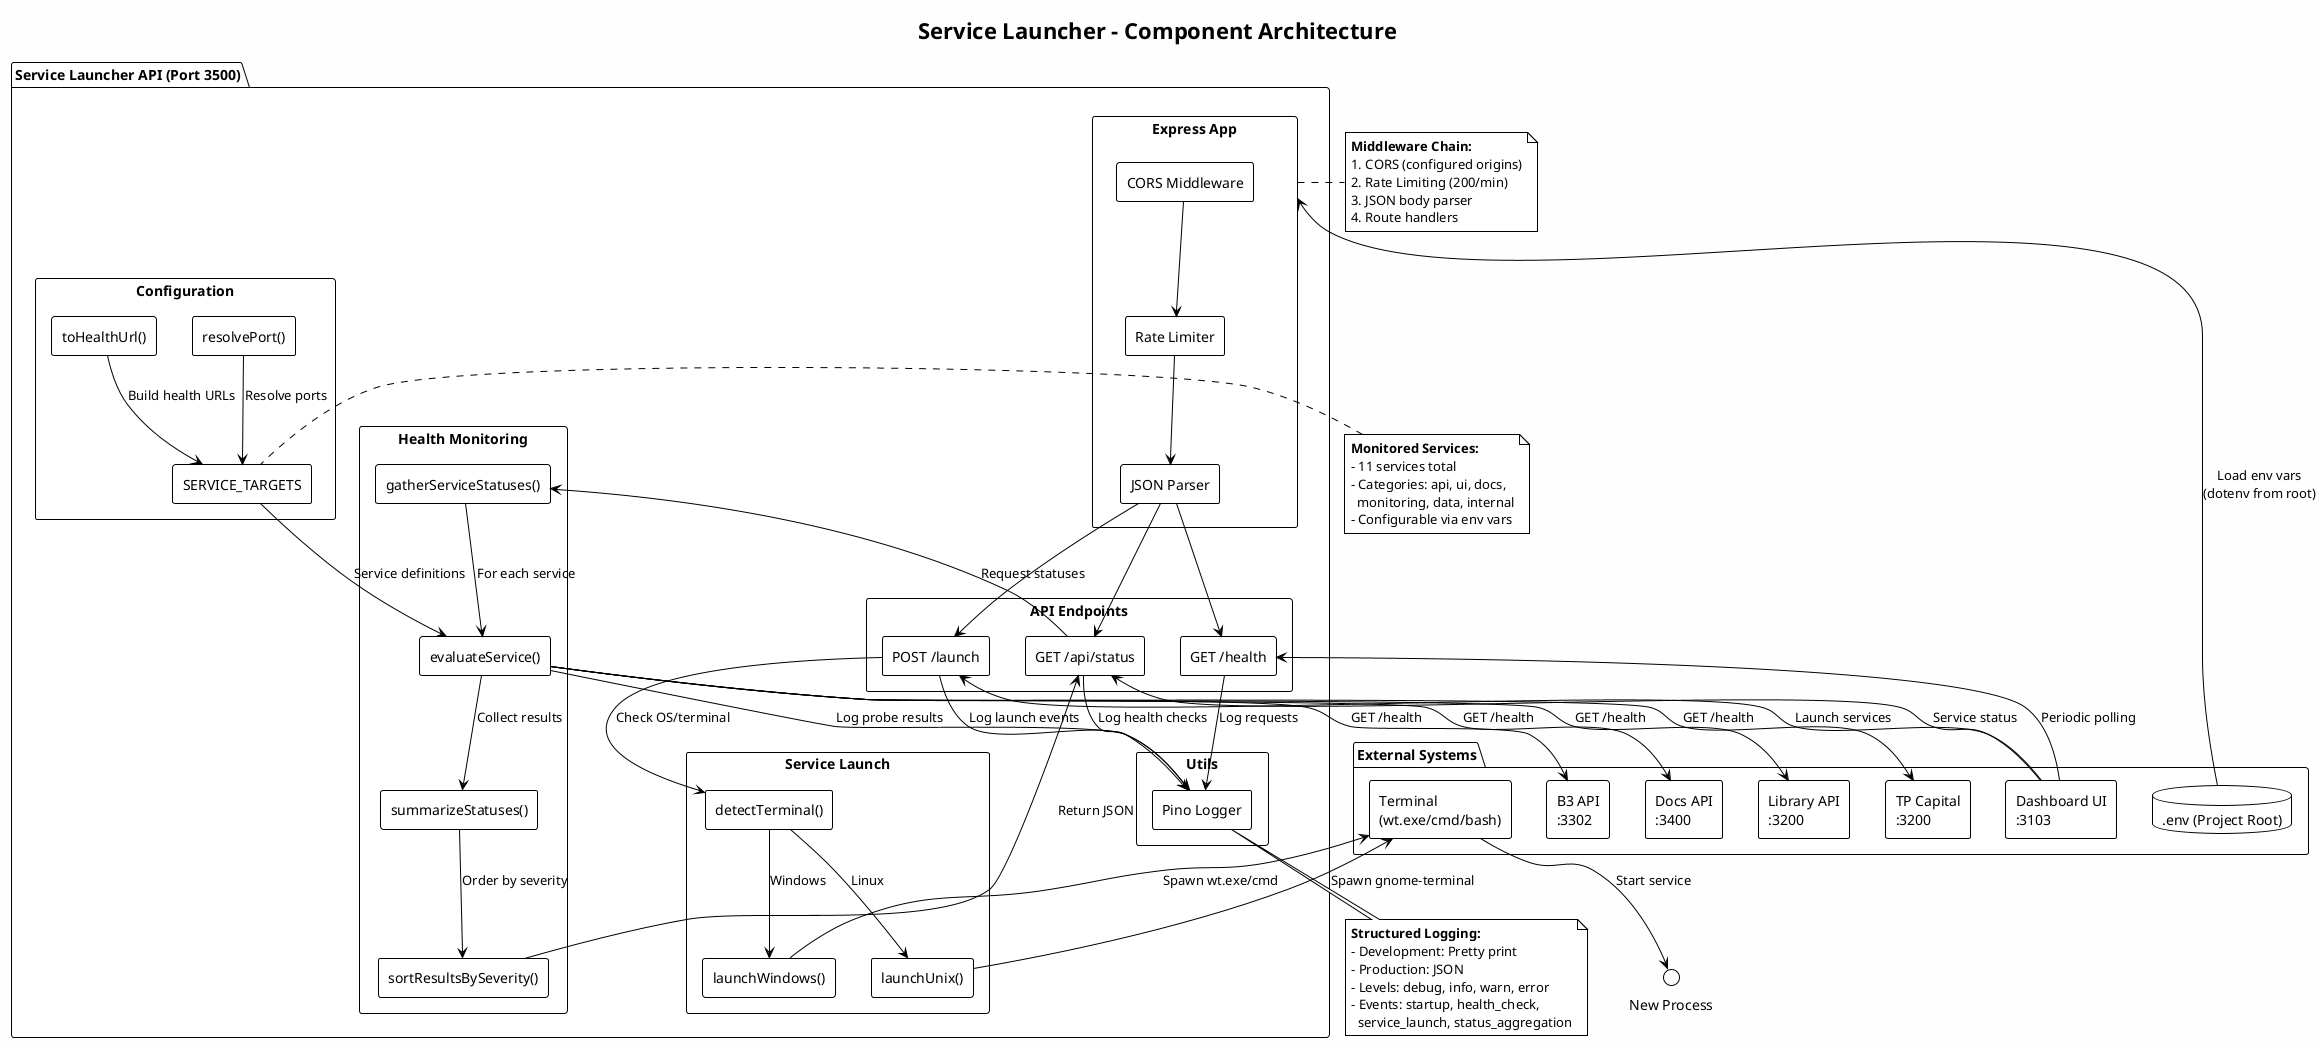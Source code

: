 @startuml Service Launcher - Component Architecture
!theme plain
skinparam backgroundColor #FEFEFE
skinparam componentStyle rectangle

title Service Launcher - Component Architecture

package "Service Launcher API (Port 3500)" {
  component "Express App" as express {
    [CORS Middleware] as cors
    [Rate Limiter] as rate
    [JSON Parser] as json
  }
  
  component "API Endpoints" {
    [GET /health] as health
    [GET /api/status] as status
    [POST /launch] as launch
  }
  
  component "Health Monitoring" {
    [evaluateService()] as eval
    [gatherServiceStatuses()] as gather
    [summarizeStatuses()] as summarize
    [sortResultsBySeverity()] as sort
  }
  
  component "Service Launch" {
    [detectTerminal()] as detect
    [launchWindows()] as winlaunch
    [launchUnix()] as unixlaunch
  }
  
  component "Configuration" {
    [resolvePort()] as port
    [toHealthUrl()] as url
    [SERVICE_TARGETS] as targets
  }
  
  component "Utils" {
    [Pino Logger] as logger
  }
}

package "External Systems" {
  database ".env (Project Root)" as env
  component "Dashboard UI\n:3103" as dashboard
  component "Library API\n:3200" as library
  component "TP Capital\n:3200" as tp
  component "B3 API\n:3302" as b3
  component "Docs API\n:3400" as docs
  component "Terminal\n(wt.exe/cmd/bash)" as terminal
}

' Configuration flow
env --> express: Load env vars\n(dotenv from root)
targets --> eval: Service definitions
port --> targets: Resolve ports
url --> targets: Build health URLs

' Middleware chain
cors --> rate
rate --> json
json --> health
json --> status
json --> launch

' Health check flow
status --> gather: Request statuses
gather --> eval: For each service
eval --> library: GET /health
eval --> tp: GET /health
eval --> b3: GET /health
eval --> docs: GET /health
eval --> summarize: Collect results
summarize --> sort: Order by severity
sort --> status: Return JSON

' Launch flow
launch --> detect: Check OS/terminal
detect --> winlaunch: Windows
detect --> unixlaunch: Linux
winlaunch --> terminal: Spawn wt.exe/cmd
unixlaunch --> terminal: Spawn gnome-terminal
terminal --> "New Process": Start service

' Logging
health --> logger: Log requests
status --> logger: Log health checks
launch --> logger: Log launch events
eval --> logger: Log probe results

' Dashboard integration
dashboard --> health: Periodic polling
dashboard --> status: Service status
dashboard --> launch: Launch services

note right of express
**Middleware Chain:**
1. CORS (configured origins)
2. Rate Limiting (200/min)
3. JSON body parser
4. Route handlers
end note

note bottom of logger
**Structured Logging:**
- Development: Pretty print
- Production: JSON
- Levels: debug, info, warn, error
- Events: startup, health_check,
  service_launch, status_aggregation
end note

note left of targets
**Monitored Services:**
- 11 services total
- Categories: api, ui, docs,
  monitoring, data, internal
- Configurable via env vars
end note

@enduml













